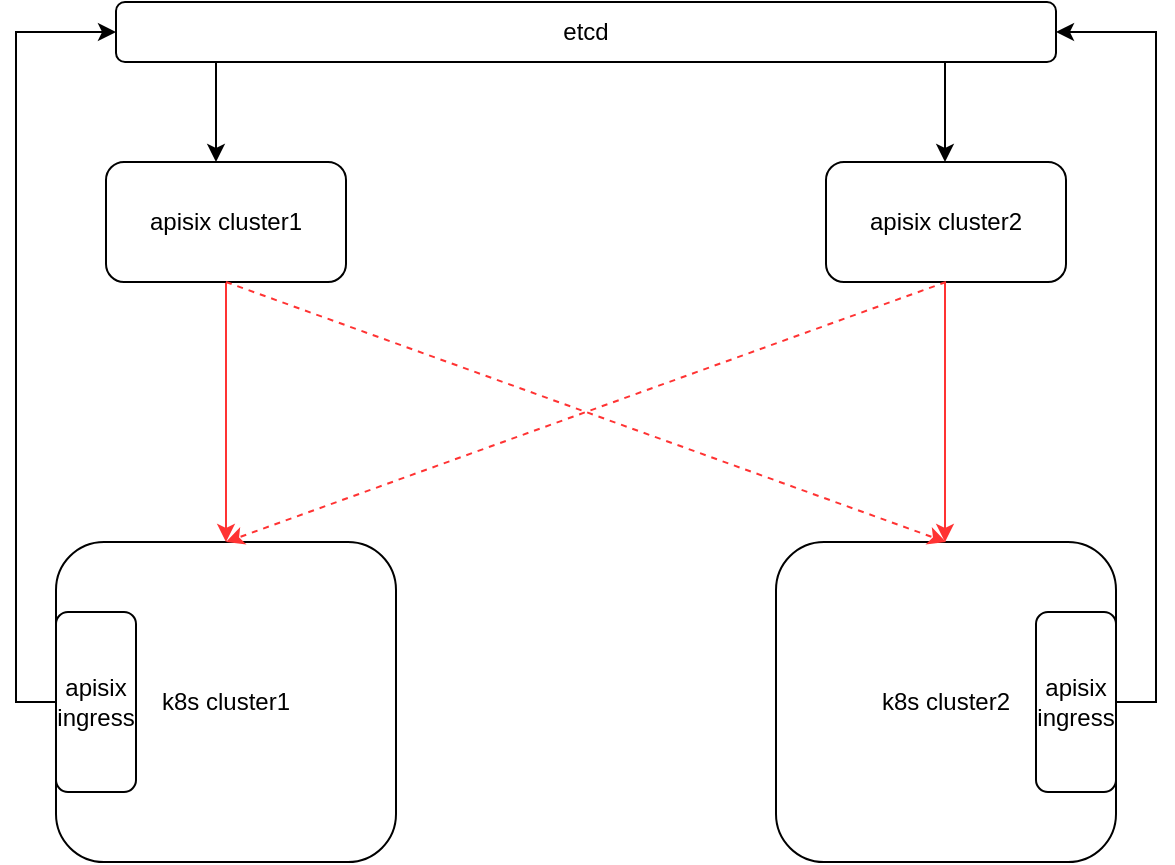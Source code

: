 <mxfile version="14.2.7" type="github"><diagram id="wTyyFdaz2R-1O5xewBRB" name="第 1 页"><mxGraphModel dx="946" dy="571" grid="1" gridSize="10" guides="1" tooltips="1" connect="1" arrows="1" fold="1" page="1" pageScale="1" pageWidth="827" pageHeight="1169" math="0" shadow="0"><root><mxCell id="0"/><mxCell id="1" parent="0"/><mxCell id="M-JD51amHyHFQwpkTeKq-1" value="" style="rounded=1;whiteSpace=wrap;html=1;" parent="1" vertex="1"><mxGeometry x="140" y="320" width="170" height="160" as="geometry"/></mxCell><mxCell id="M-JD51amHyHFQwpkTeKq-2" value="" style="rounded=1;whiteSpace=wrap;html=1;" parent="1" vertex="1"><mxGeometry x="500" y="320" width="170" height="160" as="geometry"/></mxCell><mxCell id="M-JD51amHyHFQwpkTeKq-36" style="edgeStyle=orthogonalEdgeStyle;rounded=0;orthogonalLoop=1;jettySize=auto;html=1;exitX=0;exitY=0.5;exitDx=0;exitDy=0;entryX=0;entryY=0.5;entryDx=0;entryDy=0;endArrow=classic;endFill=1;" parent="1" source="M-JD51amHyHFQwpkTeKq-3" target="M-JD51amHyHFQwpkTeKq-11" edge="1"><mxGeometry relative="1" as="geometry"/></mxCell><mxCell id="M-JD51amHyHFQwpkTeKq-3" value="apisix ingress" style="rounded=1;whiteSpace=wrap;html=1;" parent="1" vertex="1"><mxGeometry x="140" y="355" width="40" height="90" as="geometry"/></mxCell><mxCell id="M-JD51amHyHFQwpkTeKq-4" value="k8s cluster1" style="text;html=1;strokeColor=none;fillColor=none;align=center;verticalAlign=middle;whiteSpace=wrap;rounded=0;" parent="1" vertex="1"><mxGeometry x="180" y="390" width="90" height="20" as="geometry"/></mxCell><mxCell id="M-JD51amHyHFQwpkTeKq-6" value="k8s cluster2" style="text;html=1;strokeColor=none;fillColor=none;align=center;verticalAlign=middle;whiteSpace=wrap;rounded=0;" parent="1" vertex="1"><mxGeometry x="540" y="390" width="90" height="20" as="geometry"/></mxCell><mxCell id="M-JD51amHyHFQwpkTeKq-27" style="edgeStyle=none;rounded=0;orthogonalLoop=1;jettySize=auto;html=1;exitX=0.5;exitY=1;exitDx=0;exitDy=0;entryX=0.5;entryY=0;entryDx=0;entryDy=0;endArrow=classic;endFill=1;strokeColor=#FF3333;" parent="1" source="M-JD51amHyHFQwpkTeKq-8" target="M-JD51amHyHFQwpkTeKq-1" edge="1"><mxGeometry relative="1" as="geometry"/></mxCell><mxCell id="M-JD51amHyHFQwpkTeKq-8" value="apisix cluster1" style="rounded=1;whiteSpace=wrap;html=1;" parent="1" vertex="1"><mxGeometry x="165" y="130" width="120" height="60" as="geometry"/></mxCell><mxCell id="M-JD51amHyHFQwpkTeKq-10" value="apisix cluster2" style="rounded=1;whiteSpace=wrap;html=1;" parent="1" vertex="1"><mxGeometry x="525" y="130" width="120" height="60" as="geometry"/></mxCell><mxCell id="M-JD51amHyHFQwpkTeKq-11" value="etcd" style="rounded=1;whiteSpace=wrap;html=1;" parent="1" vertex="1"><mxGeometry x="170" y="50" width="470" height="30" as="geometry"/></mxCell><mxCell id="M-JD51amHyHFQwpkTeKq-28" style="edgeStyle=none;rounded=0;orthogonalLoop=1;jettySize=auto;html=1;exitX=0.5;exitY=1;exitDx=0;exitDy=0;entryX=0.5;entryY=0;entryDx=0;entryDy=0;endArrow=classic;endFill=1;dashed=1;strokeColor=#FF3333;" parent="1" source="M-JD51amHyHFQwpkTeKq-8" target="M-JD51amHyHFQwpkTeKq-2" edge="1"><mxGeometry relative="1" as="geometry"><mxPoint x="235" y="200" as="sourcePoint"/><mxPoint x="235" y="330" as="targetPoint"/></mxGeometry></mxCell><mxCell id="M-JD51amHyHFQwpkTeKq-29" style="edgeStyle=none;rounded=0;orthogonalLoop=1;jettySize=auto;html=1;exitX=0.5;exitY=1;exitDx=0;exitDy=0;entryX=0.5;entryY=0;entryDx=0;entryDy=0;endArrow=classic;endFill=1;strokeColor=#FF3333;" parent="1" edge="1"><mxGeometry relative="1" as="geometry"><mxPoint x="584.5" y="190" as="sourcePoint"/><mxPoint x="584.5" y="320" as="targetPoint"/></mxGeometry></mxCell><mxCell id="M-JD51amHyHFQwpkTeKq-30" style="edgeStyle=none;rounded=0;orthogonalLoop=1;jettySize=auto;html=1;exitX=0.5;exitY=1;exitDx=0;exitDy=0;entryX=0.5;entryY=0;entryDx=0;entryDy=0;endArrow=classic;endFill=1;dashed=1;strokeColor=#FF3333;" parent="1" source="M-JD51amHyHFQwpkTeKq-10" target="M-JD51amHyHFQwpkTeKq-1" edge="1"><mxGeometry relative="1" as="geometry"><mxPoint x="594.5" y="200" as="sourcePoint"/><mxPoint x="594.5" y="330" as="targetPoint"/></mxGeometry></mxCell><mxCell id="M-JD51amHyHFQwpkTeKq-37" style="edgeStyle=orthogonalEdgeStyle;rounded=0;orthogonalLoop=1;jettySize=auto;html=1;exitX=1;exitY=0.5;exitDx=0;exitDy=0;entryX=1;entryY=0.5;entryDx=0;entryDy=0;endArrow=classic;endFill=1;" parent="1" source="M-JD51amHyHFQwpkTeKq-34" target="M-JD51amHyHFQwpkTeKq-11" edge="1"><mxGeometry relative="1" as="geometry"/></mxCell><mxCell id="M-JD51amHyHFQwpkTeKq-34" value="apisix ingress" style="rounded=1;whiteSpace=wrap;html=1;" parent="1" vertex="1"><mxGeometry x="630" y="355" width="40" height="90" as="geometry"/></mxCell><mxCell id="M-JD51amHyHFQwpkTeKq-38" style="edgeStyle=none;rounded=0;orthogonalLoop=1;jettySize=auto;html=1;exitX=0.5;exitY=1;exitDx=0;exitDy=0;endArrow=classic;endFill=1;" parent="1" edge="1"><mxGeometry relative="1" as="geometry"><mxPoint x="220" y="80" as="sourcePoint"/><mxPoint x="220" y="130" as="targetPoint"/></mxGeometry></mxCell><mxCell id="M-JD51amHyHFQwpkTeKq-39" style="edgeStyle=none;rounded=0;orthogonalLoop=1;jettySize=auto;html=1;exitX=0.5;exitY=1;exitDx=0;exitDy=0;endArrow=classic;endFill=1;" parent="1" edge="1"><mxGeometry relative="1" as="geometry"><mxPoint x="584.5" y="80" as="sourcePoint"/><mxPoint x="584.5" y="130" as="targetPoint"/></mxGeometry></mxCell></root></mxGraphModel></diagram></mxfile>